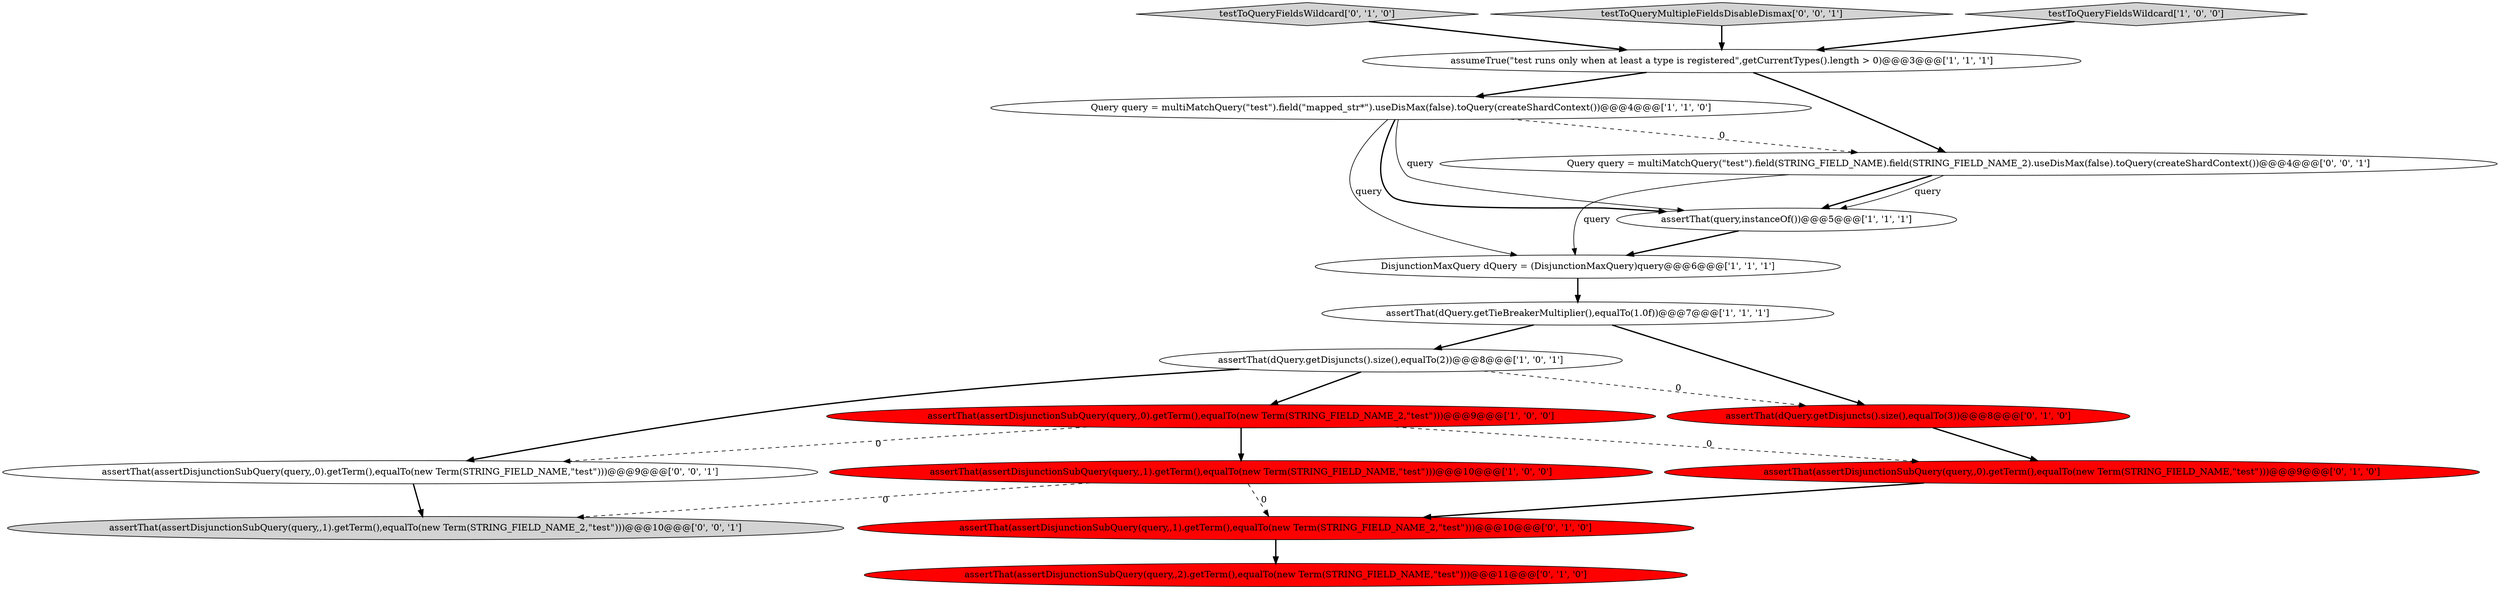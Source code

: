 digraph {
10 [style = filled, label = "testToQueryFieldsWildcard['0', '1', '0']", fillcolor = lightgray, shape = diamond image = "AAA0AAABBB2BBB"];
15 [style = filled, label = "assertThat(assertDisjunctionSubQuery(query,,1).getTerm(),equalTo(new Term(STRING_FIELD_NAME_2,\"test\")))@@@10@@@['0', '0', '1']", fillcolor = lightgray, shape = ellipse image = "AAA0AAABBB3BBB"];
4 [style = filled, label = "assertThat(assertDisjunctionSubQuery(query,,1).getTerm(),equalTo(new Term(STRING_FIELD_NAME,\"test\")))@@@10@@@['1', '0', '0']", fillcolor = red, shape = ellipse image = "AAA1AAABBB1BBB"];
1 [style = filled, label = "Query query = multiMatchQuery(\"test\").field(\"mapped_str*\").useDisMax(false).toQuery(createShardContext())@@@4@@@['1', '1', '0']", fillcolor = white, shape = ellipse image = "AAA0AAABBB1BBB"];
16 [style = filled, label = "Query query = multiMatchQuery(\"test\").field(STRING_FIELD_NAME).field(STRING_FIELD_NAME_2).useDisMax(false).toQuery(createShardContext())@@@4@@@['0', '0', '1']", fillcolor = white, shape = ellipse image = "AAA0AAABBB3BBB"];
14 [style = filled, label = "assertThat(assertDisjunctionSubQuery(query,,0).getTerm(),equalTo(new Term(STRING_FIELD_NAME,\"test\")))@@@9@@@['0', '0', '1']", fillcolor = white, shape = ellipse image = "AAA0AAABBB3BBB"];
17 [style = filled, label = "testToQueryMultipleFieldsDisableDismax['0', '0', '1']", fillcolor = lightgray, shape = diamond image = "AAA0AAABBB3BBB"];
7 [style = filled, label = "DisjunctionMaxQuery dQuery = (DisjunctionMaxQuery)query@@@6@@@['1', '1', '1']", fillcolor = white, shape = ellipse image = "AAA0AAABBB1BBB"];
8 [style = filled, label = "assertThat(dQuery.getTieBreakerMultiplier(),equalTo(1.0f))@@@7@@@['1', '1', '1']", fillcolor = white, shape = ellipse image = "AAA0AAABBB1BBB"];
2 [style = filled, label = "assumeTrue(\"test runs only when at least a type is registered\",getCurrentTypes().length > 0)@@@3@@@['1', '1', '1']", fillcolor = white, shape = ellipse image = "AAA0AAABBB1BBB"];
6 [style = filled, label = "assertThat(dQuery.getDisjuncts().size(),equalTo(2))@@@8@@@['1', '0', '1']", fillcolor = white, shape = ellipse image = "AAA0AAABBB1BBB"];
0 [style = filled, label = "assertThat(query,instanceOf())@@@5@@@['1', '1', '1']", fillcolor = white, shape = ellipse image = "AAA0AAABBB1BBB"];
3 [style = filled, label = "assertThat(assertDisjunctionSubQuery(query,,0).getTerm(),equalTo(new Term(STRING_FIELD_NAME_2,\"test\")))@@@9@@@['1', '0', '0']", fillcolor = red, shape = ellipse image = "AAA1AAABBB1BBB"];
5 [style = filled, label = "testToQueryFieldsWildcard['1', '0', '0']", fillcolor = lightgray, shape = diamond image = "AAA0AAABBB1BBB"];
12 [style = filled, label = "assertThat(assertDisjunctionSubQuery(query,,1).getTerm(),equalTo(new Term(STRING_FIELD_NAME_2,\"test\")))@@@10@@@['0', '1', '0']", fillcolor = red, shape = ellipse image = "AAA1AAABBB2BBB"];
13 [style = filled, label = "assertThat(assertDisjunctionSubQuery(query,,0).getTerm(),equalTo(new Term(STRING_FIELD_NAME,\"test\")))@@@9@@@['0', '1', '0']", fillcolor = red, shape = ellipse image = "AAA1AAABBB2BBB"];
11 [style = filled, label = "assertThat(assertDisjunctionSubQuery(query,,2).getTerm(),equalTo(new Term(STRING_FIELD_NAME,\"test\")))@@@11@@@['0', '1', '0']", fillcolor = red, shape = ellipse image = "AAA1AAABBB2BBB"];
9 [style = filled, label = "assertThat(dQuery.getDisjuncts().size(),equalTo(3))@@@8@@@['0', '1', '0']", fillcolor = red, shape = ellipse image = "AAA1AAABBB2BBB"];
6->3 [style = bold, label=""];
16->0 [style = bold, label=""];
2->1 [style = bold, label=""];
16->0 [style = solid, label="query"];
6->9 [style = dashed, label="0"];
12->11 [style = bold, label=""];
16->7 [style = solid, label="query"];
8->6 [style = bold, label=""];
1->0 [style = bold, label=""];
7->8 [style = bold, label=""];
3->13 [style = dashed, label="0"];
3->4 [style = bold, label=""];
4->12 [style = dashed, label="0"];
0->7 [style = bold, label=""];
6->14 [style = bold, label=""];
5->2 [style = bold, label=""];
13->12 [style = bold, label=""];
17->2 [style = bold, label=""];
1->16 [style = dashed, label="0"];
4->15 [style = dashed, label="0"];
8->9 [style = bold, label=""];
1->7 [style = solid, label="query"];
10->2 [style = bold, label=""];
14->15 [style = bold, label=""];
3->14 [style = dashed, label="0"];
1->0 [style = solid, label="query"];
9->13 [style = bold, label=""];
2->16 [style = bold, label=""];
}
